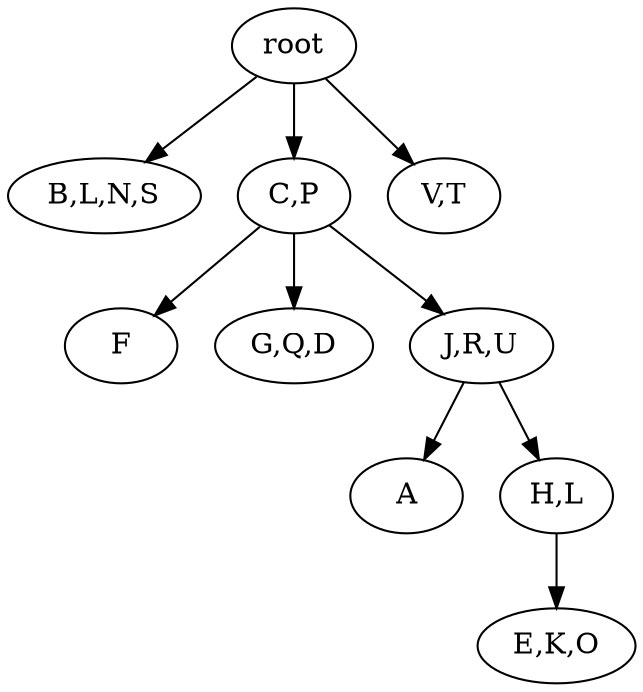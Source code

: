 strict digraph G {
	graph [name=G];
	0	 [label=root];
	3	 [label="B,L,N,S"];
	0 -> 3;
	1	 [label="C,P"];
	0 -> 1;
	2	 [label="V,T"];
	0 -> 2;
	8	 [label=A];
	7	 [label=F];
	1 -> 7;
	6	 [label="G,Q,D"];
	1 -> 6;
	5	 [label="J,R,U"];
	1 -> 5;
	4	 [label="E,K,O"];
	9	 [label="H,L"];
	9 -> 4;
	5 -> 8;
	5 -> 9;
}
